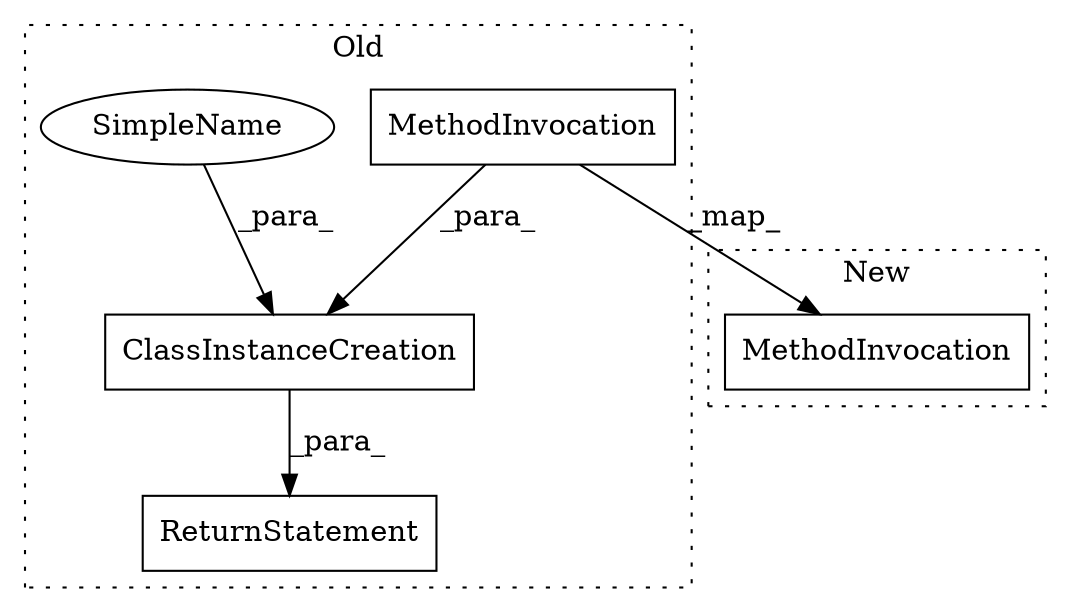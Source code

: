 digraph G {
subgraph cluster0 {
1 [label="ClassInstanceCreation" a="14" s="1645,1756" l="39,1" shape="box"];
2 [label="MethodInvocation" a="32" s="1704,1755" l="6,1" shape="box"];
4 [label="ReturnStatement" a="41" s="1632" l="13" shape="box"];
5 [label="SimpleName" a="42" s="1684" l="12" shape="ellipse"];
label = "Old";
style="dotted";
}
subgraph cluster1 {
3 [label="MethodInvocation" a="32" s="1636,1687" l="6,1" shape="box"];
label = "New";
style="dotted";
}
1 -> 4 [label="_para_"];
2 -> 3 [label="_map_"];
2 -> 1 [label="_para_"];
5 -> 1 [label="_para_"];
}